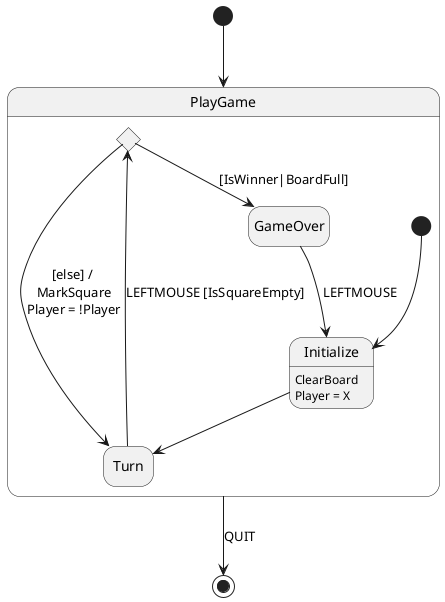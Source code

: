 @startuml
hide empty description

[*] --> PlayGame

state PlayGame {
    state CheckWinner <<choice>>

    [*] --> Initialize
    Initialize --> Turn
    Initialize : ClearBoard
    Initialize : Player = X
    Turn --> CheckWinner : LEFTMOUSE [IsSquareEmpty]
    CheckWinner --> Turn : [else] / \nMarkSquare\nPlayer = !Player
    CheckWinner --> GameOver : [IsWinner|BoardFull]
    GameOver --> Initialize : LEFTMOUSE
}
PlayGame --> [*] : QUIT

@enduml
